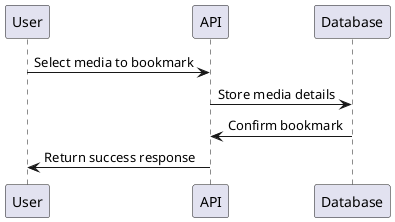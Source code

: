 @startuml
User -> API: Select media to bookmark
API -> Database: Store media details
Database -> API: Confirm bookmark
API -> User: Return success response
@enduml
